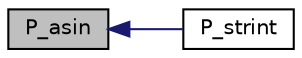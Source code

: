 digraph "P_asin"
{
  edge [fontname="Helvetica",fontsize="10",labelfontname="Helvetica",labelfontsize="10"];
  node [fontname="Helvetica",fontsize="10",shape=record];
  rankdir="LR";
  Node204 [label="P_asin",height=0.2,width=0.4,color="black", fillcolor="grey75", style="filled", fontcolor="black"];
  Node204 -> Node205 [dir="back",color="midnightblue",fontsize="10",style="solid"];
  Node205 [label="P_strint",height=0.2,width=0.4,color="black", fillcolor="white", style="filled",URL="$atlast_8c.html#a648b2b3678b90acbfc23cd8575e5a1fa"];
}

